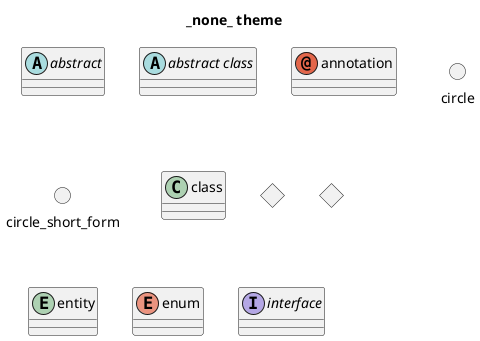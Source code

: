 ' Do not edit
' Theme Gallery
' autogenerated by script
'
@startuml
!theme _none_
title _none_ theme
abstract        abstract
abstract class  "abstract class"
annotation      annotation
circle          circle
()              circle_short_form
class           class
diamond         diamond
<>              diamond_short_form
entity          entity
enum            enum
interface       interface
@enduml
